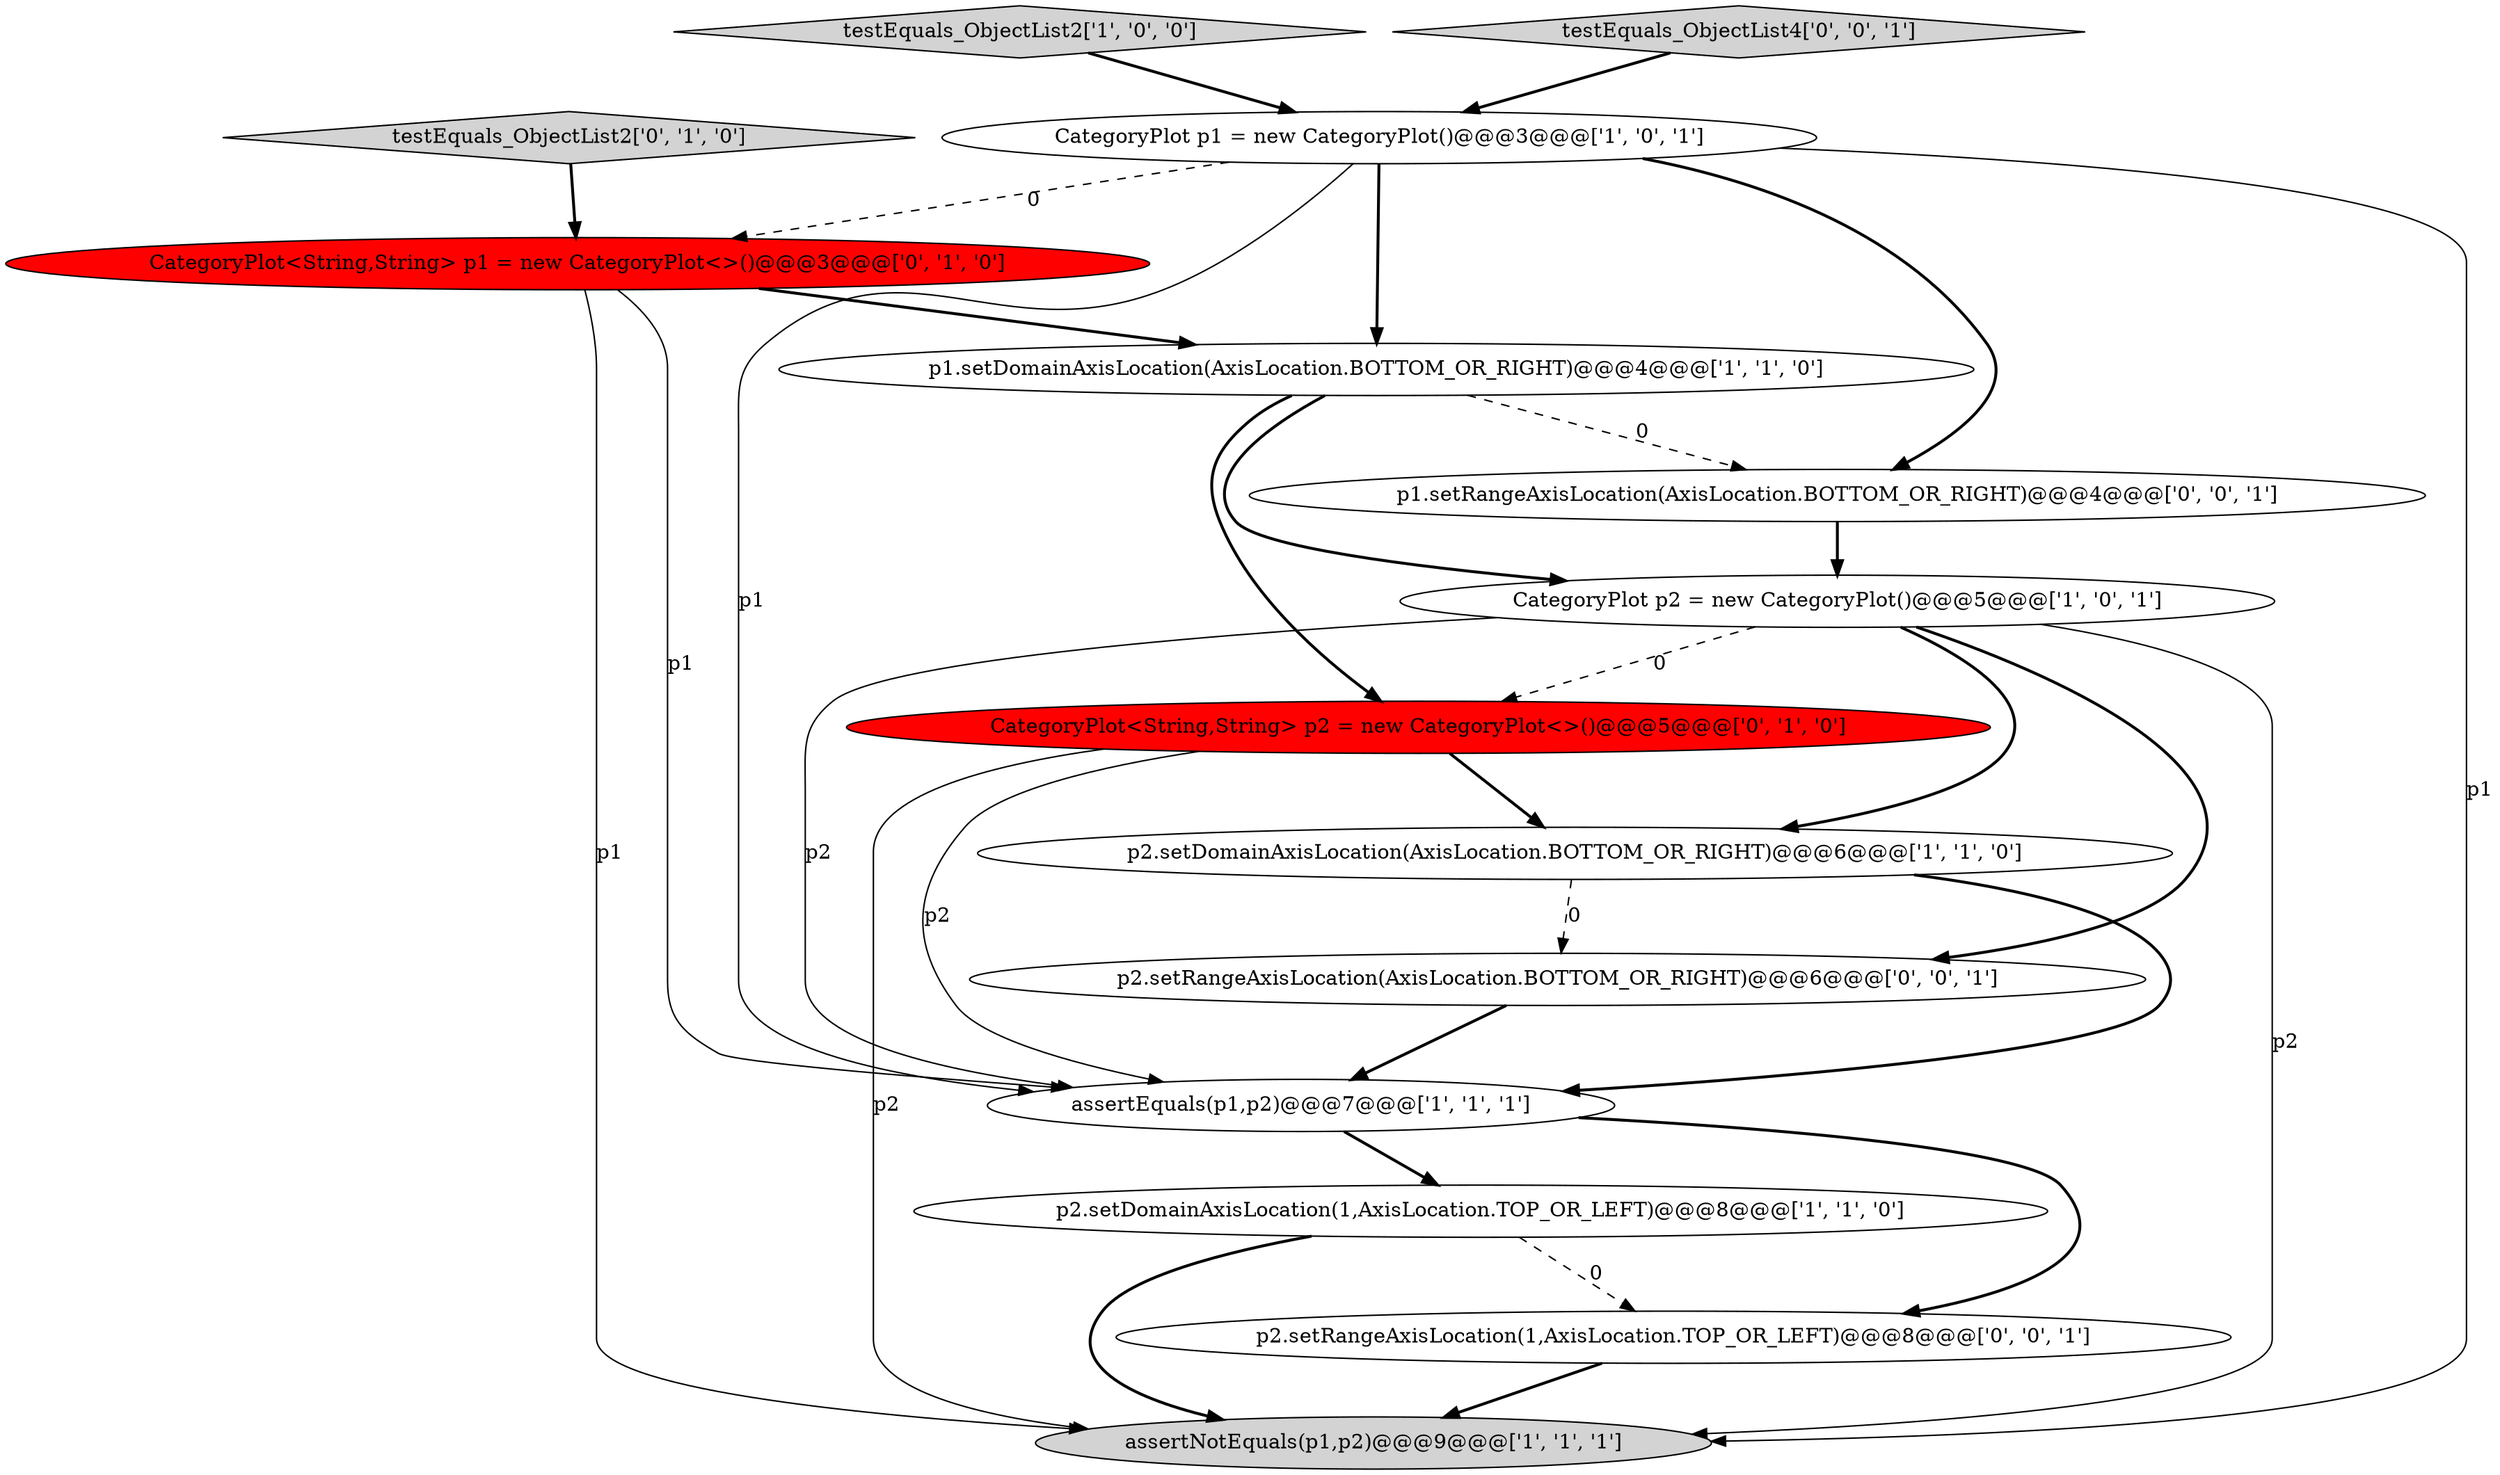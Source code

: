 digraph {
7 [style = filled, label = "p2.setDomainAxisLocation(AxisLocation.BOTTOM_OR_RIGHT)@@@6@@@['1', '1', '0']", fillcolor = white, shape = ellipse image = "AAA0AAABBB1BBB"];
9 [style = filled, label = "CategoryPlot<String,String> p2 = new CategoryPlot<>()@@@5@@@['0', '1', '0']", fillcolor = red, shape = ellipse image = "AAA1AAABBB2BBB"];
6 [style = filled, label = "p2.setDomainAxisLocation(1,AxisLocation.TOP_OR_LEFT)@@@8@@@['1', '1', '0']", fillcolor = white, shape = ellipse image = "AAA0AAABBB1BBB"];
8 [style = filled, label = "testEquals_ObjectList2['0', '1', '0']", fillcolor = lightgray, shape = diamond image = "AAA0AAABBB2BBB"];
0 [style = filled, label = "CategoryPlot p1 = new CategoryPlot()@@@3@@@['1', '0', '1']", fillcolor = white, shape = ellipse image = "AAA0AAABBB1BBB"];
5 [style = filled, label = "CategoryPlot p2 = new CategoryPlot()@@@5@@@['1', '0', '1']", fillcolor = white, shape = ellipse image = "AAA0AAABBB1BBB"];
1 [style = filled, label = "testEquals_ObjectList2['1', '0', '0']", fillcolor = lightgray, shape = diamond image = "AAA0AAABBB1BBB"];
11 [style = filled, label = "testEquals_ObjectList4['0', '0', '1']", fillcolor = lightgray, shape = diamond image = "AAA0AAABBB3BBB"];
2 [style = filled, label = "assertEquals(p1,p2)@@@7@@@['1', '1', '1']", fillcolor = white, shape = ellipse image = "AAA0AAABBB1BBB"];
4 [style = filled, label = "p1.setDomainAxisLocation(AxisLocation.BOTTOM_OR_RIGHT)@@@4@@@['1', '1', '0']", fillcolor = white, shape = ellipse image = "AAA0AAABBB1BBB"];
13 [style = filled, label = "p2.setRangeAxisLocation(AxisLocation.BOTTOM_OR_RIGHT)@@@6@@@['0', '0', '1']", fillcolor = white, shape = ellipse image = "AAA0AAABBB3BBB"];
3 [style = filled, label = "assertNotEquals(p1,p2)@@@9@@@['1', '1', '1']", fillcolor = lightgray, shape = ellipse image = "AAA0AAABBB1BBB"];
14 [style = filled, label = "p2.setRangeAxisLocation(1,AxisLocation.TOP_OR_LEFT)@@@8@@@['0', '0', '1']", fillcolor = white, shape = ellipse image = "AAA0AAABBB3BBB"];
10 [style = filled, label = "CategoryPlot<String,String> p1 = new CategoryPlot<>()@@@3@@@['0', '1', '0']", fillcolor = red, shape = ellipse image = "AAA1AAABBB2BBB"];
12 [style = filled, label = "p1.setRangeAxisLocation(AxisLocation.BOTTOM_OR_RIGHT)@@@4@@@['0', '0', '1']", fillcolor = white, shape = ellipse image = "AAA0AAABBB3BBB"];
4->9 [style = bold, label=""];
6->3 [style = bold, label=""];
8->10 [style = bold, label=""];
14->3 [style = bold, label=""];
9->3 [style = solid, label="p2"];
12->5 [style = bold, label=""];
2->6 [style = bold, label=""];
0->12 [style = bold, label=""];
5->9 [style = dashed, label="0"];
5->3 [style = solid, label="p2"];
1->0 [style = bold, label=""];
10->3 [style = solid, label="p1"];
6->14 [style = dashed, label="0"];
9->7 [style = bold, label=""];
0->10 [style = dashed, label="0"];
4->12 [style = dashed, label="0"];
9->2 [style = solid, label="p2"];
11->0 [style = bold, label=""];
10->2 [style = solid, label="p1"];
0->3 [style = solid, label="p1"];
0->4 [style = bold, label=""];
7->2 [style = bold, label=""];
5->13 [style = bold, label=""];
2->14 [style = bold, label=""];
7->13 [style = dashed, label="0"];
10->4 [style = bold, label=""];
5->7 [style = bold, label=""];
5->2 [style = solid, label="p2"];
4->5 [style = bold, label=""];
0->2 [style = solid, label="p1"];
13->2 [style = bold, label=""];
}
